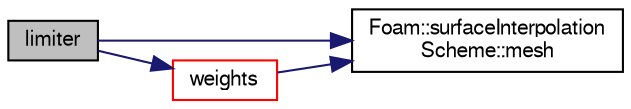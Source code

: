 digraph "limiter"
{
  bgcolor="transparent";
  edge [fontname="FreeSans",fontsize="10",labelfontname="FreeSans",labelfontsize="10"];
  node [fontname="FreeSans",fontsize="10",shape=record];
  rankdir="LR";
  Node36 [label="limiter",height=0.2,width=0.4,color="black", fillcolor="grey75", style="filled", fontcolor="black"];
  Node36 -> Node37 [color="midnightblue",fontsize="10",style="solid",fontname="FreeSans"];
  Node37 [label="Foam::surfaceInterpolation\lScheme::mesh",height=0.2,width=0.4,color="black",URL="$a23278.html#a470f06cfb9b6ee887cd85d63de275607",tooltip="Return mesh reference. "];
  Node36 -> Node38 [color="midnightblue",fontsize="10",style="solid",fontname="FreeSans"];
  Node38 [label="weights",height=0.2,width=0.4,color="red",URL="$a22966.html#a423cde65a653714d4df64122652a8f0f",tooltip="Return the interpolation weighting factors. "];
  Node38 -> Node37 [color="midnightblue",fontsize="10",style="solid",fontname="FreeSans"];
}
